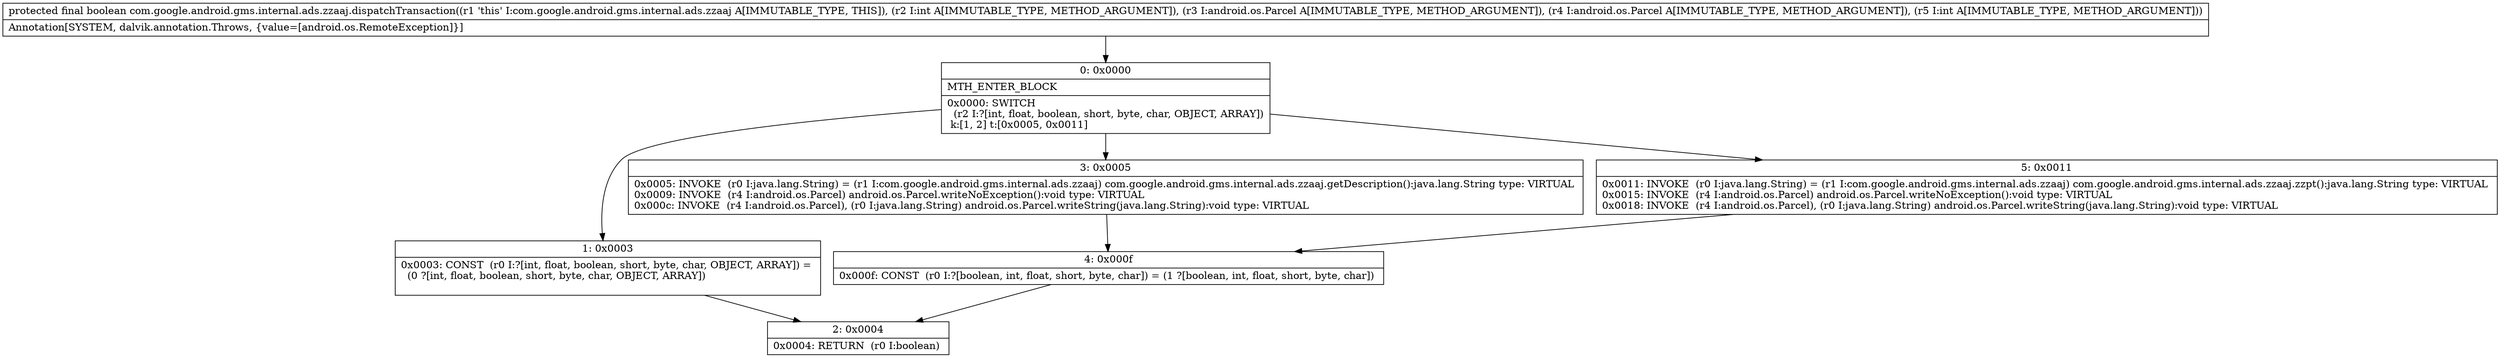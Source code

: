 digraph "CFG forcom.google.android.gms.internal.ads.zzaaj.dispatchTransaction(ILandroid\/os\/Parcel;Landroid\/os\/Parcel;I)Z" {
Node_0 [shape=record,label="{0\:\ 0x0000|MTH_ENTER_BLOCK\l|0x0000: SWITCH  \l  (r2 I:?[int, float, boolean, short, byte, char, OBJECT, ARRAY])\l k:[1, 2] t:[0x0005, 0x0011] \l}"];
Node_1 [shape=record,label="{1\:\ 0x0003|0x0003: CONST  (r0 I:?[int, float, boolean, short, byte, char, OBJECT, ARRAY]) = \l  (0 ?[int, float, boolean, short, byte, char, OBJECT, ARRAY])\l \l}"];
Node_2 [shape=record,label="{2\:\ 0x0004|0x0004: RETURN  (r0 I:boolean) \l}"];
Node_3 [shape=record,label="{3\:\ 0x0005|0x0005: INVOKE  (r0 I:java.lang.String) = (r1 I:com.google.android.gms.internal.ads.zzaaj) com.google.android.gms.internal.ads.zzaaj.getDescription():java.lang.String type: VIRTUAL \l0x0009: INVOKE  (r4 I:android.os.Parcel) android.os.Parcel.writeNoException():void type: VIRTUAL \l0x000c: INVOKE  (r4 I:android.os.Parcel), (r0 I:java.lang.String) android.os.Parcel.writeString(java.lang.String):void type: VIRTUAL \l}"];
Node_4 [shape=record,label="{4\:\ 0x000f|0x000f: CONST  (r0 I:?[boolean, int, float, short, byte, char]) = (1 ?[boolean, int, float, short, byte, char]) \l}"];
Node_5 [shape=record,label="{5\:\ 0x0011|0x0011: INVOKE  (r0 I:java.lang.String) = (r1 I:com.google.android.gms.internal.ads.zzaaj) com.google.android.gms.internal.ads.zzaaj.zzpt():java.lang.String type: VIRTUAL \l0x0015: INVOKE  (r4 I:android.os.Parcel) android.os.Parcel.writeNoException():void type: VIRTUAL \l0x0018: INVOKE  (r4 I:android.os.Parcel), (r0 I:java.lang.String) android.os.Parcel.writeString(java.lang.String):void type: VIRTUAL \l}"];
MethodNode[shape=record,label="{protected final boolean com.google.android.gms.internal.ads.zzaaj.dispatchTransaction((r1 'this' I:com.google.android.gms.internal.ads.zzaaj A[IMMUTABLE_TYPE, THIS]), (r2 I:int A[IMMUTABLE_TYPE, METHOD_ARGUMENT]), (r3 I:android.os.Parcel A[IMMUTABLE_TYPE, METHOD_ARGUMENT]), (r4 I:android.os.Parcel A[IMMUTABLE_TYPE, METHOD_ARGUMENT]), (r5 I:int A[IMMUTABLE_TYPE, METHOD_ARGUMENT]))  | Annotation[SYSTEM, dalvik.annotation.Throws, \{value=[android.os.RemoteException]\}]\l}"];
MethodNode -> Node_0;
Node_0 -> Node_1;
Node_0 -> Node_3;
Node_0 -> Node_5;
Node_1 -> Node_2;
Node_3 -> Node_4;
Node_4 -> Node_2;
Node_5 -> Node_4;
}

